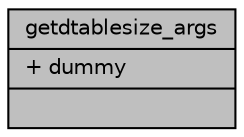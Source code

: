 digraph "getdtablesize_args"
{
 // LATEX_PDF_SIZE
  edge [fontname="Helvetica",fontsize="10",labelfontname="Helvetica",labelfontsize="10"];
  node [fontname="Helvetica",fontsize="10",shape=record];
  Node1 [label="{getdtablesize_args\n|+ dummy\l|}",height=0.2,width=0.4,color="black", fillcolor="grey75", style="filled", fontcolor="black",tooltip=" "];
}
